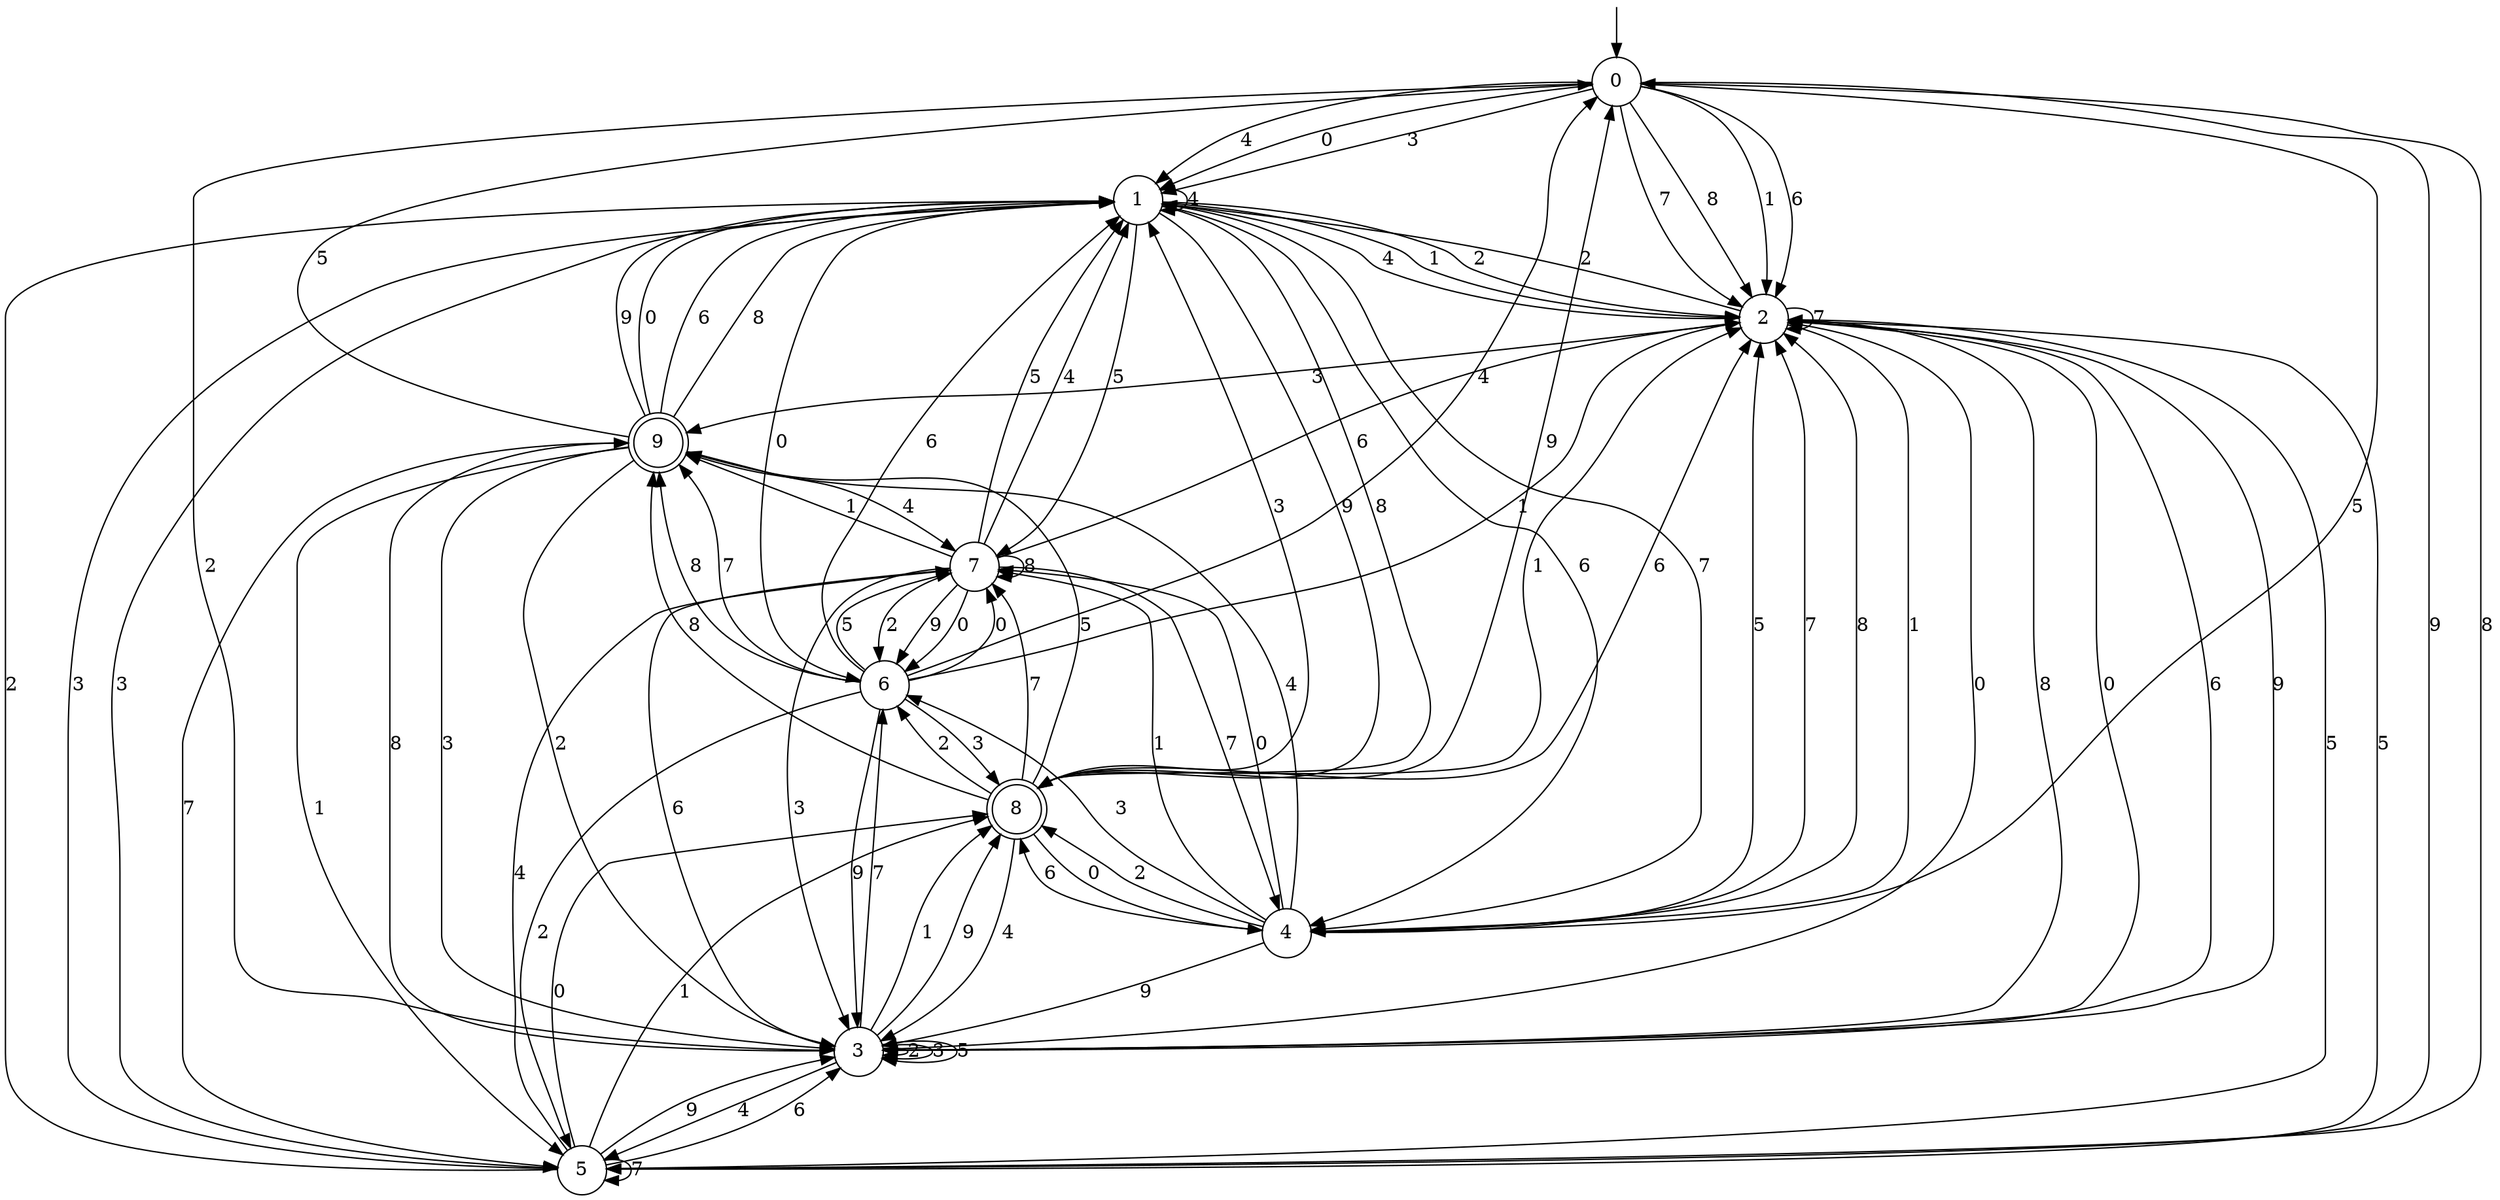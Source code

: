 digraph g {

	s0 [shape="circle" label="0"];
	s1 [shape="circle" label="1"];
	s2 [shape="circle" label="2"];
	s3 [shape="circle" label="3"];
	s4 [shape="circle" label="4"];
	s5 [shape="circle" label="5"];
	s6 [shape="circle" label="6"];
	s7 [shape="circle" label="7"];
	s8 [shape="doublecircle" label="8"];
	s9 [shape="doublecircle" label="9"];
	s0 -> s1 [label="0"];
	s0 -> s2 [label="1"];
	s0 -> s3 [label="2"];
	s0 -> s1 [label="3"];
	s0 -> s1 [label="4"];
	s0 -> s4 [label="5"];
	s0 -> s2 [label="6"];
	s0 -> s2 [label="7"];
	s0 -> s2 [label="8"];
	s0 -> s5 [label="9"];
	s1 -> s6 [label="0"];
	s1 -> s2 [label="1"];
	s1 -> s2 [label="2"];
	s1 -> s5 [label="3"];
	s1 -> s1 [label="4"];
	s1 -> s7 [label="5"];
	s1 -> s4 [label="6"];
	s1 -> s4 [label="7"];
	s1 -> s8 [label="8"];
	s1 -> s8 [label="9"];
	s2 -> s3 [label="0"];
	s2 -> s4 [label="1"];
	s2 -> s1 [label="2"];
	s2 -> s9 [label="3"];
	s2 -> s1 [label="4"];
	s2 -> s5 [label="5"];
	s2 -> s3 [label="6"];
	s2 -> s2 [label="7"];
	s2 -> s3 [label="8"];
	s2 -> s3 [label="9"];
	s3 -> s2 [label="0"];
	s3 -> s8 [label="1"];
	s3 -> s3 [label="2"];
	s3 -> s3 [label="3"];
	s3 -> s5 [label="4"];
	s3 -> s3 [label="5"];
	s3 -> s7 [label="6"];
	s3 -> s6 [label="7"];
	s3 -> s9 [label="8"];
	s3 -> s8 [label="9"];
	s4 -> s7 [label="0"];
	s4 -> s7 [label="1"];
	s4 -> s8 [label="2"];
	s4 -> s6 [label="3"];
	s4 -> s9 [label="4"];
	s4 -> s2 [label="5"];
	s4 -> s8 [label="6"];
	s4 -> s2 [label="7"];
	s4 -> s2 [label="8"];
	s4 -> s3 [label="9"];
	s5 -> s8 [label="0"];
	s5 -> s8 [label="1"];
	s5 -> s1 [label="2"];
	s5 -> s1 [label="3"];
	s5 -> s7 [label="4"];
	s5 -> s2 [label="5"];
	s5 -> s3 [label="6"];
	s5 -> s5 [label="7"];
	s5 -> s0 [label="8"];
	s5 -> s3 [label="9"];
	s6 -> s7 [label="0"];
	s6 -> s2 [label="1"];
	s6 -> s5 [label="2"];
	s6 -> s8 [label="3"];
	s6 -> s0 [label="4"];
	s6 -> s7 [label="5"];
	s6 -> s1 [label="6"];
	s6 -> s9 [label="7"];
	s6 -> s9 [label="8"];
	s6 -> s3 [label="9"];
	s7 -> s6 [label="0"];
	s7 -> s9 [label="1"];
	s7 -> s6 [label="2"];
	s7 -> s3 [label="3"];
	s7 -> s1 [label="4"];
	s7 -> s1 [label="5"];
	s7 -> s2 [label="6"];
	s7 -> s4 [label="7"];
	s7 -> s7 [label="8"];
	s7 -> s6 [label="9"];
	s8 -> s4 [label="0"];
	s8 -> s2 [label="1"];
	s8 -> s6 [label="2"];
	s8 -> s1 [label="3"];
	s8 -> s3 [label="4"];
	s8 -> s9 [label="5"];
	s8 -> s2 [label="6"];
	s8 -> s7 [label="7"];
	s8 -> s9 [label="8"];
	s8 -> s0 [label="9"];
	s9 -> s1 [label="0"];
	s9 -> s5 [label="1"];
	s9 -> s3 [label="2"];
	s9 -> s3 [label="3"];
	s9 -> s7 [label="4"];
	s9 -> s0 [label="5"];
	s9 -> s1 [label="6"];
	s9 -> s5 [label="7"];
	s9 -> s1 [label="8"];
	s9 -> s1 [label="9"];

__start0 [label="" shape="none" width="0" height="0"];
__start0 -> s0;

}
